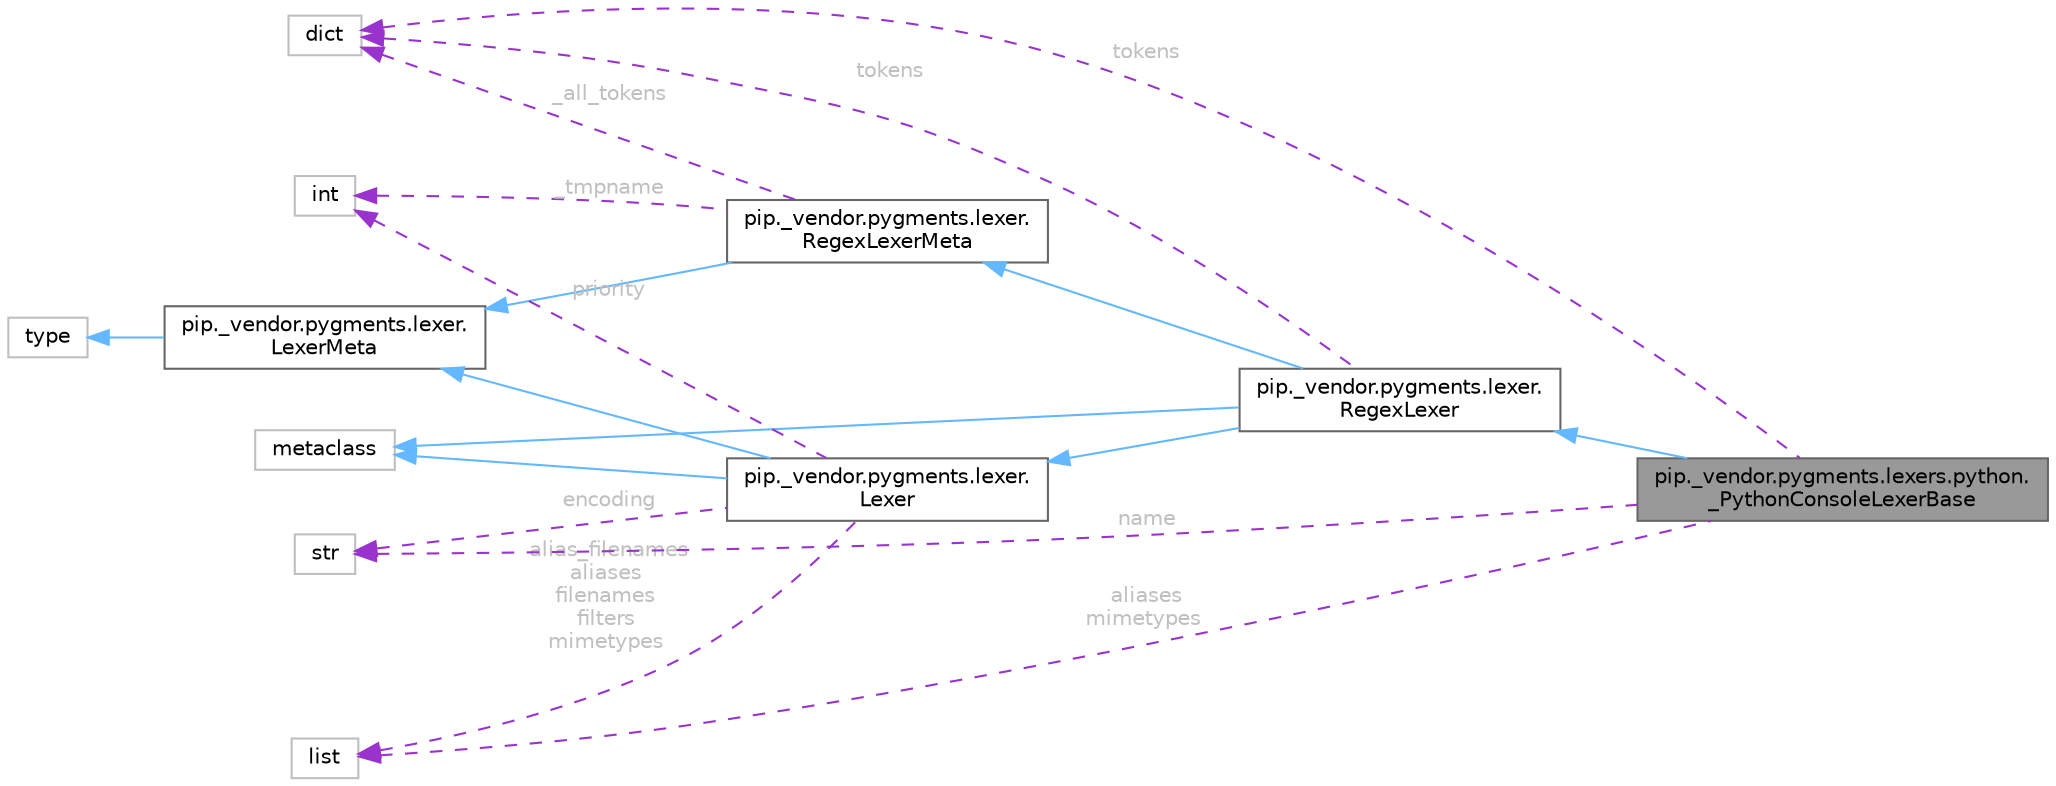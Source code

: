 digraph "pip._vendor.pygments.lexers.python._PythonConsoleLexerBase"
{
 // LATEX_PDF_SIZE
  bgcolor="transparent";
  edge [fontname=Helvetica,fontsize=10,labelfontname=Helvetica,labelfontsize=10];
  node [fontname=Helvetica,fontsize=10,shape=box,height=0.2,width=0.4];
  rankdir="LR";
  Node1 [id="Node000001",label="pip._vendor.pygments.lexers.python.\l_PythonConsoleLexerBase",height=0.2,width=0.4,color="gray40", fillcolor="grey60", style="filled", fontcolor="black",tooltip=" "];
  Node2 -> Node1 [id="edge18_Node000001_Node000002",dir="back",color="steelblue1",style="solid",tooltip=" "];
  Node2 [id="Node000002",label="pip._vendor.pygments.lexer.\lRegexLexer",height=0.2,width=0.4,color="gray40", fillcolor="white", style="filled",URL="$d0/d76/classpip_1_1__vendor_1_1pygments_1_1lexer_1_1RegexLexer.html",tooltip=" "];
  Node3 -> Node2 [id="edge19_Node000002_Node000003",dir="back",color="steelblue1",style="solid",tooltip=" "];
  Node3 [id="Node000003",label="pip._vendor.pygments.lexer.\lLexer",height=0.2,width=0.4,color="gray40", fillcolor="white", style="filled",URL="$d4/db8/classpip_1_1__vendor_1_1pygments_1_1lexer_1_1Lexer.html",tooltip=" "];
  Node4 -> Node3 [id="edge20_Node000003_Node000004",dir="back",color="steelblue1",style="solid",tooltip=" "];
  Node4 [id="Node000004",label="metaclass",height=0.2,width=0.4,color="grey75", fillcolor="white", style="filled",URL="$d1/d9a/classmetaclass.html",tooltip=" "];
  Node5 -> Node3 [id="edge21_Node000003_Node000005",dir="back",color="steelblue1",style="solid",tooltip=" "];
  Node5 [id="Node000005",label="pip._vendor.pygments.lexer.\lLexerMeta",height=0.2,width=0.4,color="gray40", fillcolor="white", style="filled",URL="$d7/d97/classpip_1_1__vendor_1_1pygments_1_1lexer_1_1LexerMeta.html",tooltip=" "];
  Node6 -> Node5 [id="edge22_Node000005_Node000006",dir="back",color="steelblue1",style="solid",tooltip=" "];
  Node6 [id="Node000006",label="type",height=0.2,width=0.4,color="grey75", fillcolor="white", style="filled",tooltip=" "];
  Node7 -> Node3 [id="edge23_Node000003_Node000007",dir="back",color="darkorchid3",style="dashed",tooltip=" ",label=" alias_filenames\naliases\nfilenames\nfilters\nmimetypes",fontcolor="grey" ];
  Node7 [id="Node000007",label="list",height=0.2,width=0.4,color="grey75", fillcolor="white", style="filled",tooltip=" "];
  Node8 -> Node3 [id="edge24_Node000003_Node000008",dir="back",color="darkorchid3",style="dashed",tooltip=" ",label=" priority",fontcolor="grey" ];
  Node8 [id="Node000008",label="int",height=0.2,width=0.4,color="grey75", fillcolor="white", style="filled",tooltip=" "];
  Node9 -> Node3 [id="edge25_Node000003_Node000009",dir="back",color="darkorchid3",style="dashed",tooltip=" ",label=" encoding",fontcolor="grey" ];
  Node9 [id="Node000009",label="str",height=0.2,width=0.4,color="grey75", fillcolor="white", style="filled",tooltip=" "];
  Node4 -> Node2 [id="edge26_Node000002_Node000004",dir="back",color="steelblue1",style="solid",tooltip=" "];
  Node10 -> Node2 [id="edge27_Node000002_Node000010",dir="back",color="steelblue1",style="solid",tooltip=" "];
  Node10 [id="Node000010",label="pip._vendor.pygments.lexer.\lRegexLexerMeta",height=0.2,width=0.4,color="gray40", fillcolor="white", style="filled",URL="$da/da0/classpip_1_1__vendor_1_1pygments_1_1lexer_1_1RegexLexerMeta.html",tooltip=" "];
  Node5 -> Node10 [id="edge28_Node000010_Node000005",dir="back",color="steelblue1",style="solid",tooltip=" "];
  Node11 -> Node10 [id="edge29_Node000010_Node000011",dir="back",color="darkorchid3",style="dashed",tooltip=" ",label=" _all_tokens",fontcolor="grey" ];
  Node11 [id="Node000011",label="dict",height=0.2,width=0.4,color="grey75", fillcolor="white", style="filled",tooltip=" "];
  Node8 -> Node10 [id="edge30_Node000010_Node000008",dir="back",color="darkorchid3",style="dashed",tooltip=" ",label=" _tmpname",fontcolor="grey" ];
  Node11 -> Node2 [id="edge31_Node000002_Node000011",dir="back",color="darkorchid3",style="dashed",tooltip=" ",label=" tokens",fontcolor="grey" ];
  Node9 -> Node1 [id="edge32_Node000001_Node000009",dir="back",color="darkorchid3",style="dashed",tooltip=" ",label=" name",fontcolor="grey" ];
  Node7 -> Node1 [id="edge33_Node000001_Node000007",dir="back",color="darkorchid3",style="dashed",tooltip=" ",label=" aliases\nmimetypes",fontcolor="grey" ];
  Node11 -> Node1 [id="edge34_Node000001_Node000011",dir="back",color="darkorchid3",style="dashed",tooltip=" ",label=" tokens",fontcolor="grey" ];
}

